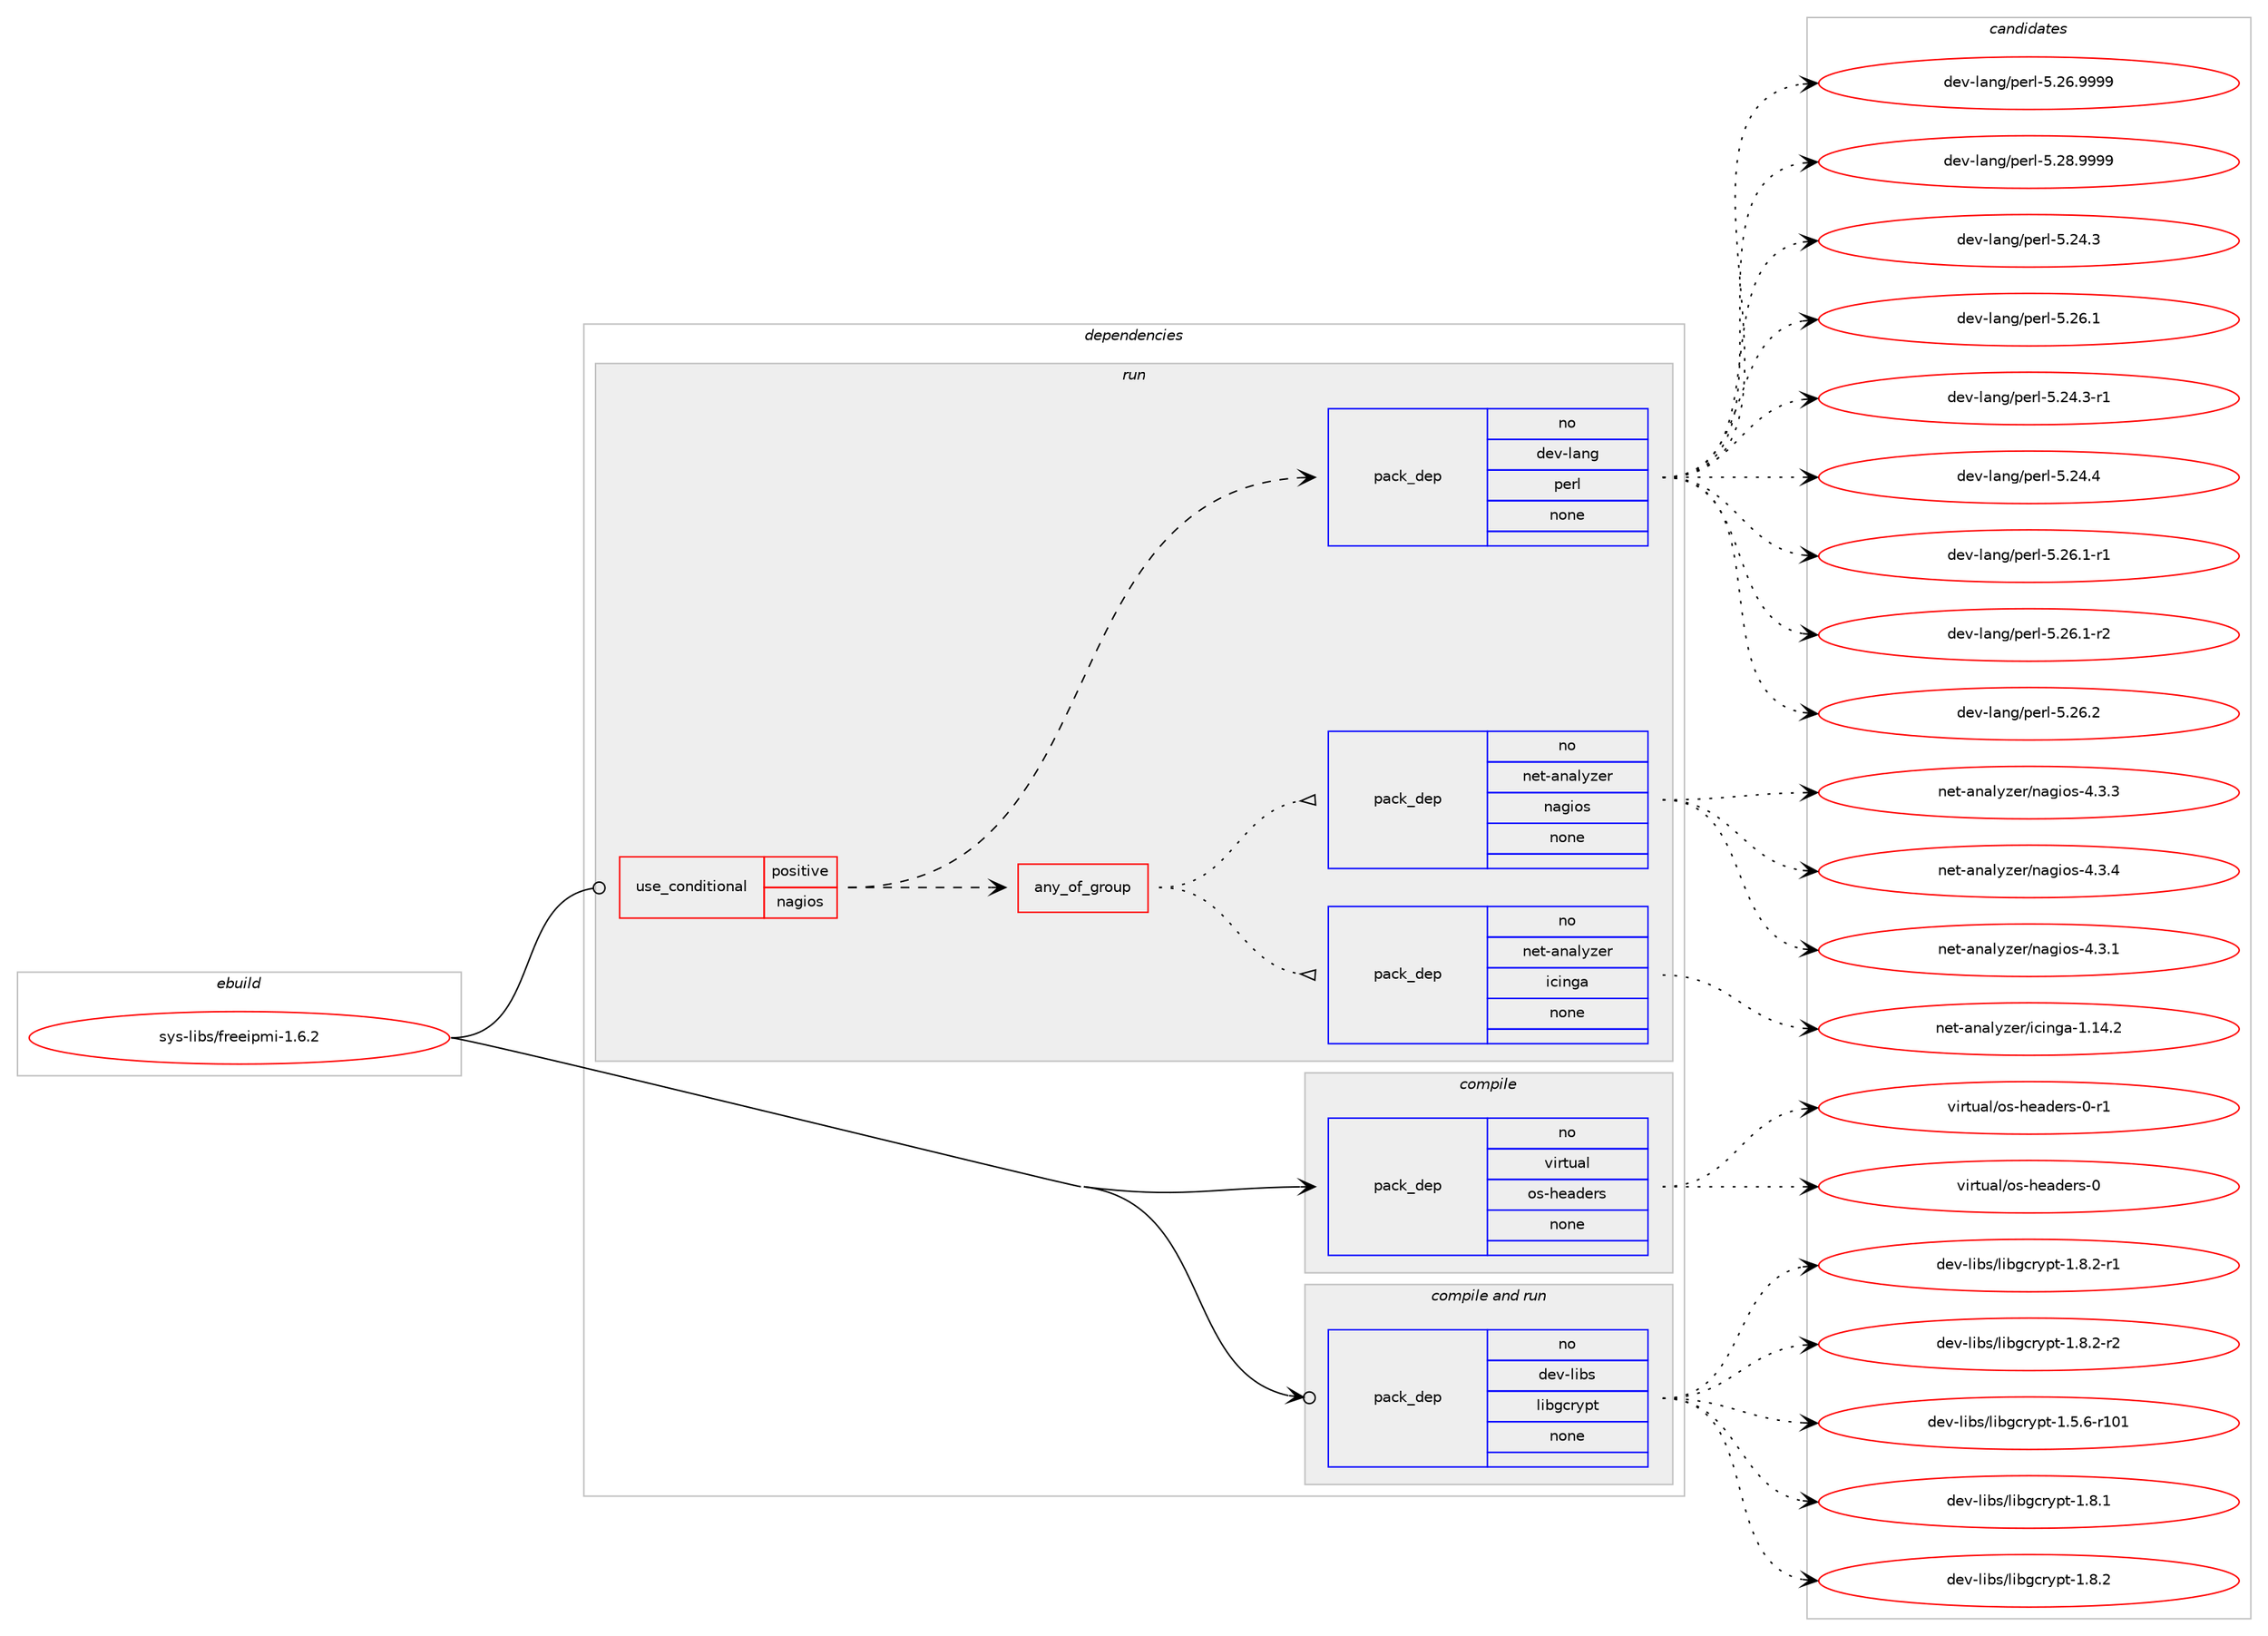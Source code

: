 digraph prolog {

# *************
# Graph options
# *************

newrank=true;
concentrate=true;
compound=true;
graph [rankdir=LR,fontname=Helvetica,fontsize=10,ranksep=1.5];#, ranksep=2.5, nodesep=0.2];
edge  [arrowhead=vee];
node  [fontname=Helvetica,fontsize=10];

# **********
# The ebuild
# **********

subgraph cluster_leftcol {
color=gray;
rank=same;
label=<<i>ebuild</i>>;
id [label="sys-libs/freeipmi-1.6.2", color=red, width=4, href="../sys-libs/freeipmi-1.6.2.svg"];
}

# ****************
# The dependencies
# ****************

subgraph cluster_midcol {
color=gray;
label=<<i>dependencies</i>>;
subgraph cluster_compile {
fillcolor="#eeeeee";
style=filled;
label=<<i>compile</i>>;
subgraph pack6715 {
dependency7236 [label=<<TABLE BORDER="0" CELLBORDER="1" CELLSPACING="0" CELLPADDING="4" WIDTH="220"><TR><TD ROWSPAN="6" CELLPADDING="30">pack_dep</TD></TR><TR><TD WIDTH="110">no</TD></TR><TR><TD>virtual</TD></TR><TR><TD>os-headers</TD></TR><TR><TD>none</TD></TR><TR><TD></TD></TR></TABLE>>, shape=none, color=blue];
}
id:e -> dependency7236:w [weight=20,style="solid",arrowhead="vee"];
}
subgraph cluster_compileandrun {
fillcolor="#eeeeee";
style=filled;
label=<<i>compile and run</i>>;
subgraph pack6716 {
dependency7237 [label=<<TABLE BORDER="0" CELLBORDER="1" CELLSPACING="0" CELLPADDING="4" WIDTH="220"><TR><TD ROWSPAN="6" CELLPADDING="30">pack_dep</TD></TR><TR><TD WIDTH="110">no</TD></TR><TR><TD>dev-libs</TD></TR><TR><TD>libgcrypt</TD></TR><TR><TD>none</TD></TR><TR><TD></TD></TR></TABLE>>, shape=none, color=blue];
}
id:e -> dependency7237:w [weight=20,style="solid",arrowhead="odotvee"];
}
subgraph cluster_run {
fillcolor="#eeeeee";
style=filled;
label=<<i>run</i>>;
subgraph cond456 {
dependency7238 [label=<<TABLE BORDER="0" CELLBORDER="1" CELLSPACING="0" CELLPADDING="4"><TR><TD ROWSPAN="3" CELLPADDING="10">use_conditional</TD></TR><TR><TD>positive</TD></TR><TR><TD>nagios</TD></TR></TABLE>>, shape=none, color=red];
subgraph any60 {
dependency7239 [label=<<TABLE BORDER="0" CELLBORDER="1" CELLSPACING="0" CELLPADDING="4"><TR><TD CELLPADDING="10">any_of_group</TD></TR></TABLE>>, shape=none, color=red];subgraph pack6717 {
dependency7240 [label=<<TABLE BORDER="0" CELLBORDER="1" CELLSPACING="0" CELLPADDING="4" WIDTH="220"><TR><TD ROWSPAN="6" CELLPADDING="30">pack_dep</TD></TR><TR><TD WIDTH="110">no</TD></TR><TR><TD>net-analyzer</TD></TR><TR><TD>icinga</TD></TR><TR><TD>none</TD></TR><TR><TD></TD></TR></TABLE>>, shape=none, color=blue];
}
dependency7239:e -> dependency7240:w [weight=20,style="dotted",arrowhead="oinv"];
subgraph pack6718 {
dependency7241 [label=<<TABLE BORDER="0" CELLBORDER="1" CELLSPACING="0" CELLPADDING="4" WIDTH="220"><TR><TD ROWSPAN="6" CELLPADDING="30">pack_dep</TD></TR><TR><TD WIDTH="110">no</TD></TR><TR><TD>net-analyzer</TD></TR><TR><TD>nagios</TD></TR><TR><TD>none</TD></TR><TR><TD></TD></TR></TABLE>>, shape=none, color=blue];
}
dependency7239:e -> dependency7241:w [weight=20,style="dotted",arrowhead="oinv"];
}
dependency7238:e -> dependency7239:w [weight=20,style="dashed",arrowhead="vee"];
subgraph pack6719 {
dependency7242 [label=<<TABLE BORDER="0" CELLBORDER="1" CELLSPACING="0" CELLPADDING="4" WIDTH="220"><TR><TD ROWSPAN="6" CELLPADDING="30">pack_dep</TD></TR><TR><TD WIDTH="110">no</TD></TR><TR><TD>dev-lang</TD></TR><TR><TD>perl</TD></TR><TR><TD>none</TD></TR><TR><TD></TD></TR></TABLE>>, shape=none, color=blue];
}
dependency7238:e -> dependency7242:w [weight=20,style="dashed",arrowhead="vee"];
}
id:e -> dependency7238:w [weight=20,style="solid",arrowhead="odot"];
}
}

# **************
# The candidates
# **************

subgraph cluster_choices {
rank=same;
color=gray;
label=<<i>candidates</i>>;

subgraph choice6715 {
color=black;
nodesep=1;
choice118105114116117971084711111545104101971001011141154548 [label="virtual/os-headers-0", color=red, width=4,href="../virtual/os-headers-0.svg"];
choice1181051141161179710847111115451041019710010111411545484511449 [label="virtual/os-headers-0-r1", color=red, width=4,href="../virtual/os-headers-0-r1.svg"];
dependency7236:e -> choice118105114116117971084711111545104101971001011141154548:w [style=dotted,weight="100"];
dependency7236:e -> choice1181051141161179710847111115451041019710010111411545484511449:w [style=dotted,weight="100"];
}
subgraph choice6716 {
color=black;
nodesep=1;
choice100101118451081059811547108105981039911412111211645494653465445114494849 [label="dev-libs/libgcrypt-1.5.6-r101", color=red, width=4,href="../dev-libs/libgcrypt-1.5.6-r101.svg"];
choice1001011184510810598115471081059810399114121112116454946564649 [label="dev-libs/libgcrypt-1.8.1", color=red, width=4,href="../dev-libs/libgcrypt-1.8.1.svg"];
choice1001011184510810598115471081059810399114121112116454946564650 [label="dev-libs/libgcrypt-1.8.2", color=red, width=4,href="../dev-libs/libgcrypt-1.8.2.svg"];
choice10010111845108105981154710810598103991141211121164549465646504511449 [label="dev-libs/libgcrypt-1.8.2-r1", color=red, width=4,href="../dev-libs/libgcrypt-1.8.2-r1.svg"];
choice10010111845108105981154710810598103991141211121164549465646504511450 [label="dev-libs/libgcrypt-1.8.2-r2", color=red, width=4,href="../dev-libs/libgcrypt-1.8.2-r2.svg"];
dependency7237:e -> choice100101118451081059811547108105981039911412111211645494653465445114494849:w [style=dotted,weight="100"];
dependency7237:e -> choice1001011184510810598115471081059810399114121112116454946564649:w [style=dotted,weight="100"];
dependency7237:e -> choice1001011184510810598115471081059810399114121112116454946564650:w [style=dotted,weight="100"];
dependency7237:e -> choice10010111845108105981154710810598103991141211121164549465646504511449:w [style=dotted,weight="100"];
dependency7237:e -> choice10010111845108105981154710810598103991141211121164549465646504511450:w [style=dotted,weight="100"];
}
subgraph choice6717 {
color=black;
nodesep=1;
choice11010111645971109710812112210111447105991051101039745494649524650 [label="net-analyzer/icinga-1.14.2", color=red, width=4,href="../net-analyzer/icinga-1.14.2.svg"];
dependency7240:e -> choice11010111645971109710812112210111447105991051101039745494649524650:w [style=dotted,weight="100"];
}
subgraph choice6718 {
color=black;
nodesep=1;
choice1101011164597110971081211221011144711097103105111115455246514649 [label="net-analyzer/nagios-4.3.1", color=red, width=4,href="../net-analyzer/nagios-4.3.1.svg"];
choice1101011164597110971081211221011144711097103105111115455246514651 [label="net-analyzer/nagios-4.3.3", color=red, width=4,href="../net-analyzer/nagios-4.3.3.svg"];
choice1101011164597110971081211221011144711097103105111115455246514652 [label="net-analyzer/nagios-4.3.4", color=red, width=4,href="../net-analyzer/nagios-4.3.4.svg"];
dependency7241:e -> choice1101011164597110971081211221011144711097103105111115455246514649:w [style=dotted,weight="100"];
dependency7241:e -> choice1101011164597110971081211221011144711097103105111115455246514651:w [style=dotted,weight="100"];
dependency7241:e -> choice1101011164597110971081211221011144711097103105111115455246514652:w [style=dotted,weight="100"];
}
subgraph choice6719 {
color=black;
nodesep=1;
choice10010111845108971101034711210111410845534650524651 [label="dev-lang/perl-5.24.3", color=red, width=4,href="../dev-lang/perl-5.24.3.svg"];
choice10010111845108971101034711210111410845534650544649 [label="dev-lang/perl-5.26.1", color=red, width=4,href="../dev-lang/perl-5.26.1.svg"];
choice100101118451089711010347112101114108455346505246514511449 [label="dev-lang/perl-5.24.3-r1", color=red, width=4,href="../dev-lang/perl-5.24.3-r1.svg"];
choice10010111845108971101034711210111410845534650524652 [label="dev-lang/perl-5.24.4", color=red, width=4,href="../dev-lang/perl-5.24.4.svg"];
choice100101118451089711010347112101114108455346505446494511449 [label="dev-lang/perl-5.26.1-r1", color=red, width=4,href="../dev-lang/perl-5.26.1-r1.svg"];
choice100101118451089711010347112101114108455346505446494511450 [label="dev-lang/perl-5.26.1-r2", color=red, width=4,href="../dev-lang/perl-5.26.1-r2.svg"];
choice10010111845108971101034711210111410845534650544650 [label="dev-lang/perl-5.26.2", color=red, width=4,href="../dev-lang/perl-5.26.2.svg"];
choice10010111845108971101034711210111410845534650544657575757 [label="dev-lang/perl-5.26.9999", color=red, width=4,href="../dev-lang/perl-5.26.9999.svg"];
choice10010111845108971101034711210111410845534650564657575757 [label="dev-lang/perl-5.28.9999", color=red, width=4,href="../dev-lang/perl-5.28.9999.svg"];
dependency7242:e -> choice10010111845108971101034711210111410845534650524651:w [style=dotted,weight="100"];
dependency7242:e -> choice10010111845108971101034711210111410845534650544649:w [style=dotted,weight="100"];
dependency7242:e -> choice100101118451089711010347112101114108455346505246514511449:w [style=dotted,weight="100"];
dependency7242:e -> choice10010111845108971101034711210111410845534650524652:w [style=dotted,weight="100"];
dependency7242:e -> choice100101118451089711010347112101114108455346505446494511449:w [style=dotted,weight="100"];
dependency7242:e -> choice100101118451089711010347112101114108455346505446494511450:w [style=dotted,weight="100"];
dependency7242:e -> choice10010111845108971101034711210111410845534650544650:w [style=dotted,weight="100"];
dependency7242:e -> choice10010111845108971101034711210111410845534650544657575757:w [style=dotted,weight="100"];
dependency7242:e -> choice10010111845108971101034711210111410845534650564657575757:w [style=dotted,weight="100"];
}
}

}
